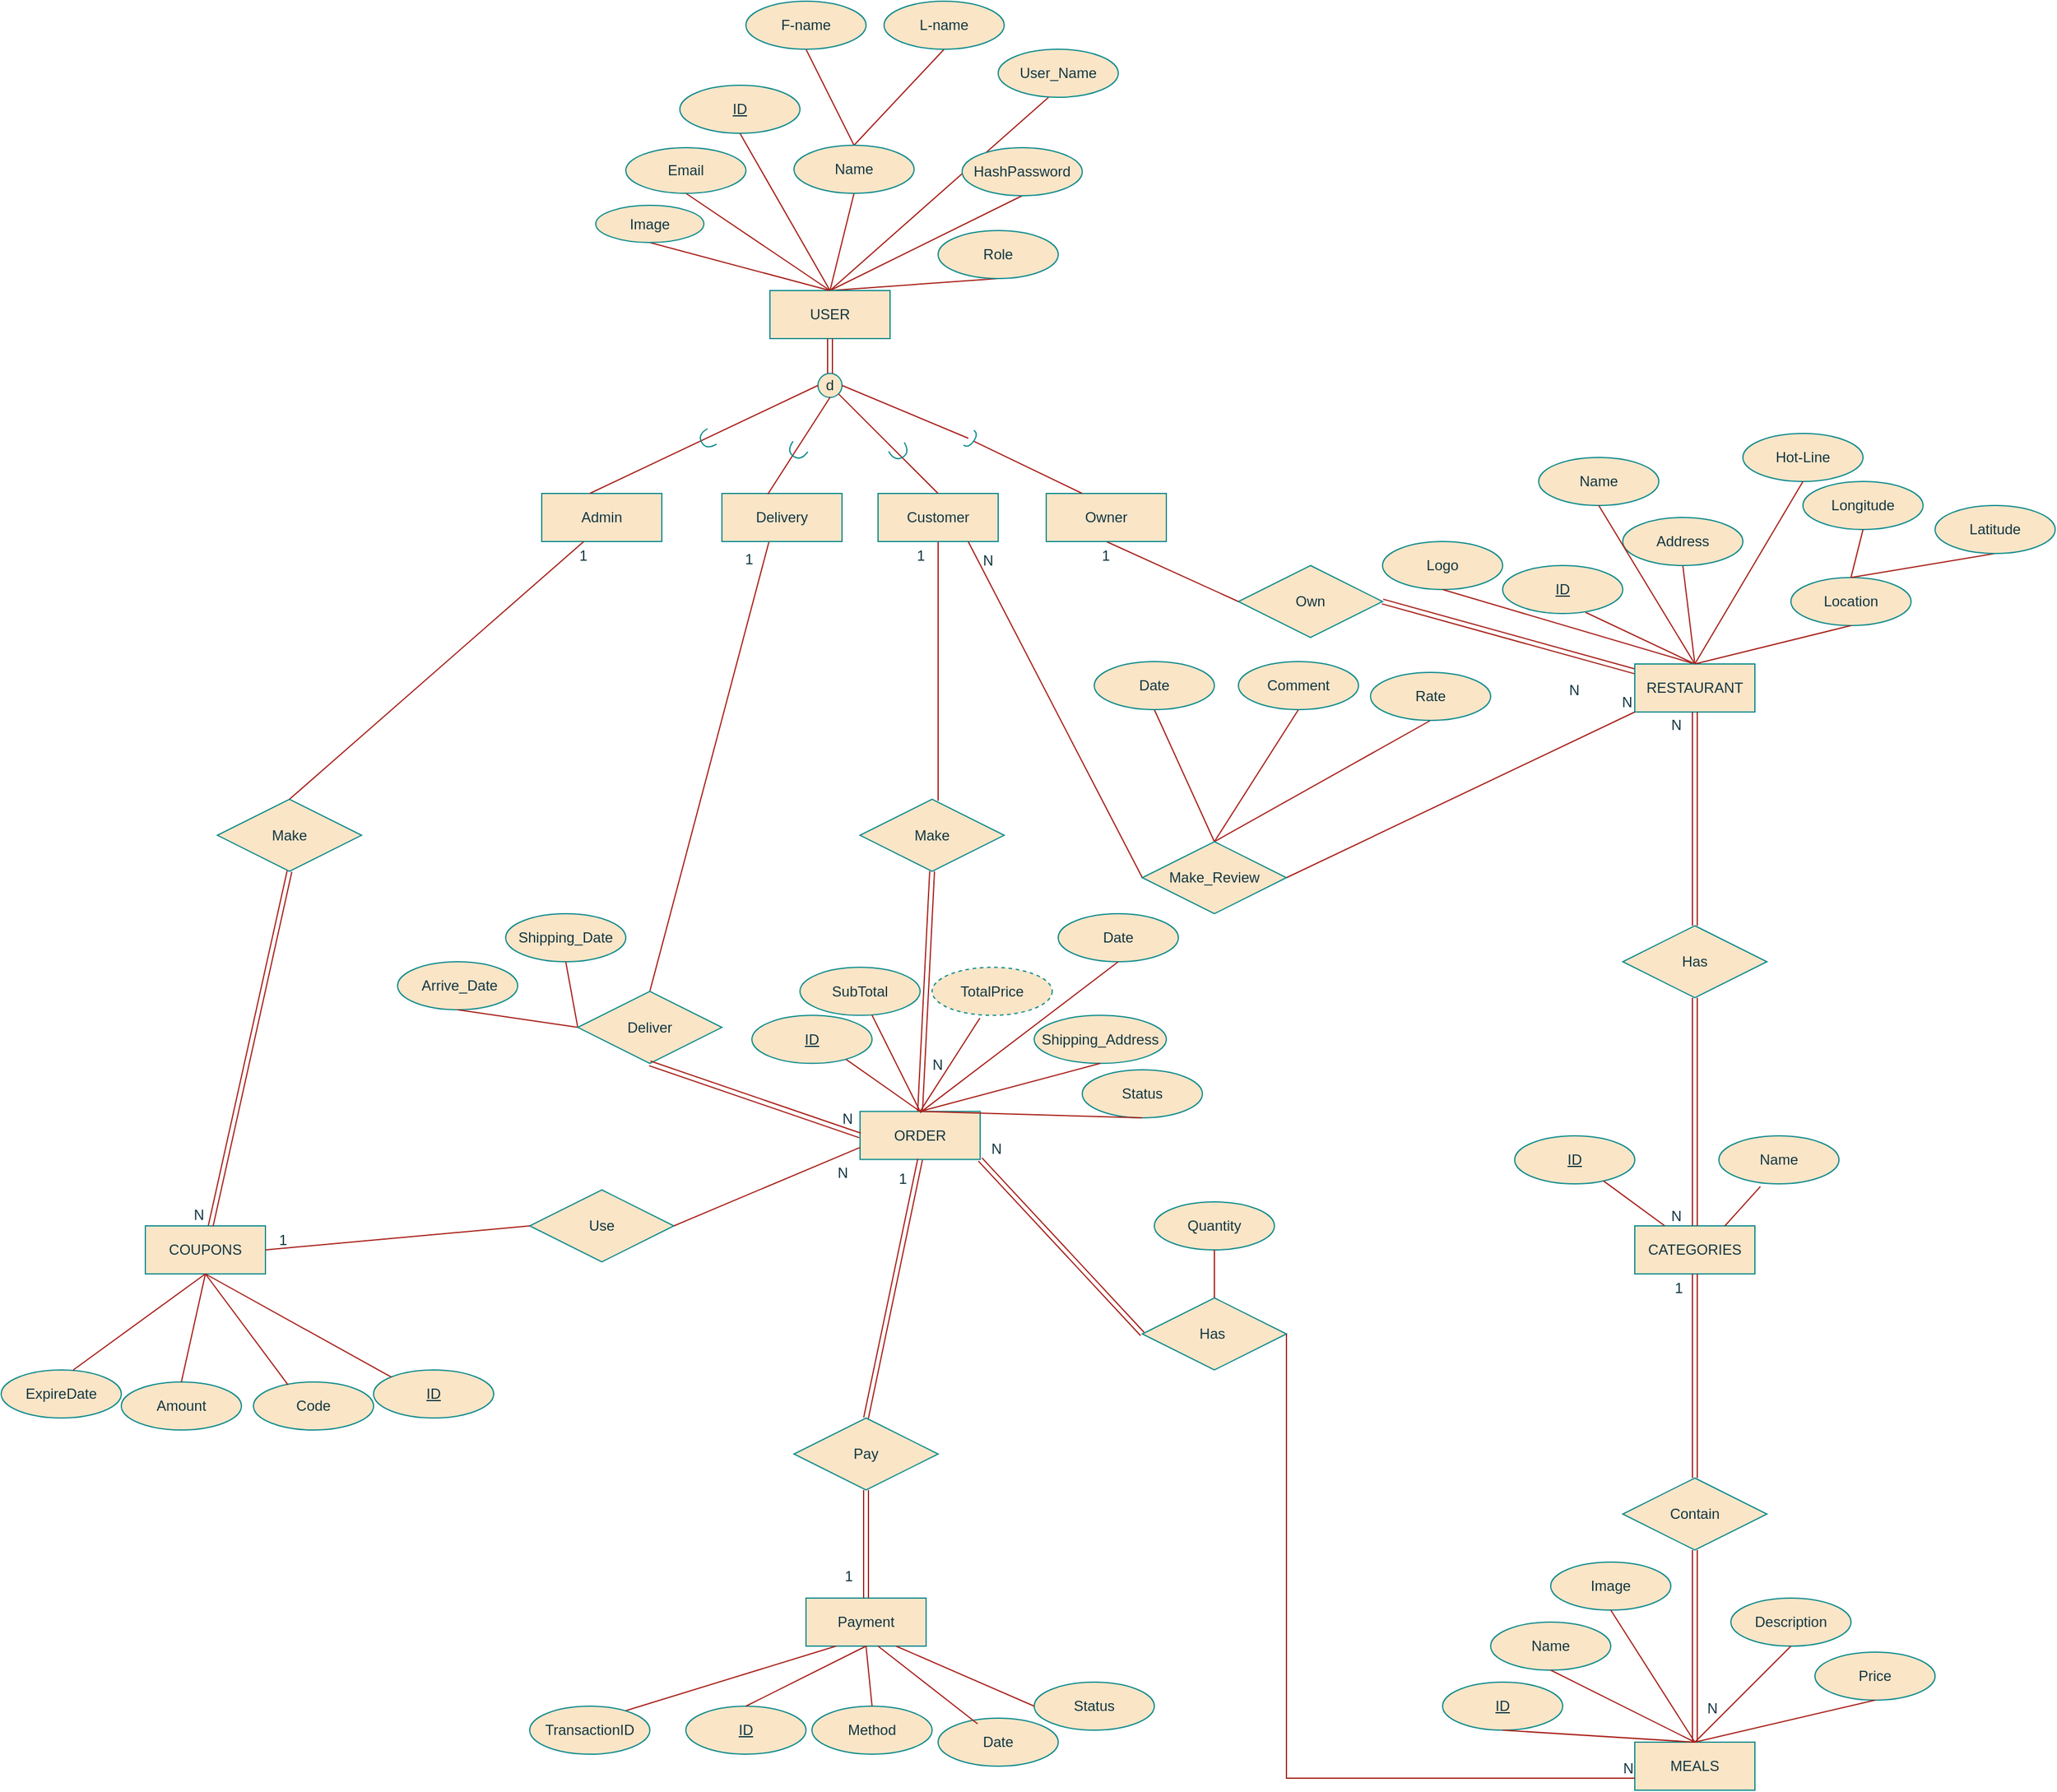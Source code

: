 <mxfile version="26.2.12">
  <diagram name="Page-1" id="VCiltza_0ypSFu5VUfY7">
    <mxGraphModel dx="2292" dy="970" grid="1" gridSize="10" guides="1" tooltips="1" connect="1" arrows="1" fold="1" page="0" pageScale="1" pageWidth="827" pageHeight="1169" math="0" shadow="0">
      <root>
        <mxCell id="0" />
        <mxCell id="1" parent="0" />
        <mxCell id="-mwh8QnspEmpaRvAdiTf-6" value="" style="endArrow=none;html=1;rounded=0;entryX=0.69;entryY=0.975;entryDx=0;entryDy=0;exitX=0.5;exitY=1;exitDx=0;exitDy=0;entryPerimeter=0;labelBackgroundColor=none;strokeColor=#A8201A;fontColor=default;" parent="1" source="-mwh8QnspEmpaRvAdiTf-14" target="-mwh8QnspEmpaRvAdiTf-9" edge="1">
          <mxGeometry width="50" height="50" relative="1" as="geometry">
            <mxPoint x="710" y="51" as="sourcePoint" />
            <mxPoint x="635" y="-19" as="targetPoint" />
          </mxGeometry>
        </mxCell>
        <mxCell id="stNJQ5JibclTyAwjcQpj-17" value="" style="endArrow=none;html=1;rounded=0;exitX=0.5;exitY=1;exitDx=0;exitDy=0;entryX=0.5;entryY=0;entryDx=0;entryDy=0;labelBackgroundColor=none;fontColor=default;strokeColor=#A8201A;" parent="1" source="-mwh8QnspEmpaRvAdiTf-27" target="-mwh8QnspEmpaRvAdiTf-20" edge="1">
          <mxGeometry width="50" height="50" relative="1" as="geometry">
            <mxPoint x="-134.393" y="-243.636" as="sourcePoint" />
            <mxPoint x="-110" y="-229" as="targetPoint" />
          </mxGeometry>
        </mxCell>
        <mxCell id="stNJQ5JibclTyAwjcQpj-19" value="" style="endArrow=none;html=1;rounded=0;entryX=0.5;entryY=1;entryDx=0;entryDy=0;exitX=0.5;exitY=0;exitDx=0;exitDy=0;labelBackgroundColor=none;fontColor=default;strokeColor=#A8201A;" parent="1" source="-mwh8QnspEmpaRvAdiTf-20" target="-mwh8QnspEmpaRvAdiTf-25" edge="1">
          <mxGeometry width="50" height="50" relative="1" as="geometry">
            <mxPoint x="-30" y="-279" as="sourcePoint" />
            <mxPoint x="-55" y="-309" as="targetPoint" />
          </mxGeometry>
        </mxCell>
        <mxCell id="-mwh8QnspEmpaRvAdiTf-8" value="" style="endArrow=none;html=1;rounded=0;entryX=0.5;entryY=1;entryDx=0;entryDy=0;exitX=0.5;exitY=1;exitDx=0;exitDy=0;labelBackgroundColor=none;fontColor=default;strokeColor=#A8201A;" parent="1" source="-mwh8QnspEmpaRvAdiTf-14" target="-mwh8QnspEmpaRvAdiTf-11" edge="1">
          <mxGeometry width="50" height="50" relative="1" as="geometry">
            <mxPoint x="720" y="-64" as="sourcePoint" />
            <mxPoint x="785" y="-124" as="targetPoint" />
          </mxGeometry>
        </mxCell>
        <mxCell id="stNJQ5JibclTyAwjcQpj-20" value="" style="endArrow=none;html=1;rounded=0;entryX=0.42;entryY=1;entryDx=0;entryDy=0;exitX=0.5;exitY=0;exitDx=0;exitDy=0;entryPerimeter=0;labelBackgroundColor=none;fontColor=default;strokeColor=#A8201A;" parent="1" source="-mwh8QnspEmpaRvAdiTf-20" target="NRucx3k98AE8DFw6DZ2k-14" edge="1">
          <mxGeometry width="50" height="50" relative="1" as="geometry">
            <mxPoint x="-20" y="-259" as="sourcePoint" />
            <mxPoint x="145.6" y="-315.263" as="targetPoint" />
          </mxGeometry>
        </mxCell>
        <mxCell id="-mwh8QnspEmpaRvAdiTf-9" value="ID" style="ellipse;whiteSpace=wrap;html=1;align=center;fontStyle=4;labelBackgroundColor=none;fillColor=#FAE5C7;strokeColor=#0F8B8D;fontColor=#143642;" parent="1" vertex="1">
          <mxGeometry x="550" y="70" width="100" height="40" as="geometry" />
        </mxCell>
        <mxCell id="stNJQ5JibclTyAwjcQpj-22" value="" style="endArrow=none;html=1;rounded=0;entryX=0.5;entryY=1;entryDx=0;entryDy=0;exitX=0.5;exitY=0;exitDx=0;exitDy=0;labelBackgroundColor=none;fontColor=default;strokeColor=#A8201A;" parent="1" source="-mwh8QnspEmpaRvAdiTf-25" target="-mwh8QnspEmpaRvAdiTf-23" edge="1">
          <mxGeometry width="50" height="50" relative="1" as="geometry">
            <mxPoint x="-55" y="-349" as="sourcePoint" />
            <mxPoint x="-109.749" y="-376.322" as="targetPoint" />
          </mxGeometry>
        </mxCell>
        <mxCell id="-mwh8QnspEmpaRvAdiTf-10" value="Name" style="ellipse;whiteSpace=wrap;html=1;align=center;labelBackgroundColor=none;fillColor=#FAE5C7;strokeColor=#0F8B8D;fontColor=#143642;" parent="1" vertex="1">
          <mxGeometry x="580" y="-20.03" width="100" height="40" as="geometry" />
        </mxCell>
        <mxCell id="-mwh8QnspEmpaRvAdiTf-11" value="Address" style="ellipse;whiteSpace=wrap;html=1;align=center;labelBackgroundColor=none;fillColor=#FAE5C7;strokeColor=#0F8B8D;fontColor=#143642;" parent="1" vertex="1">
          <mxGeometry x="650" y="30" width="100" height="40" as="geometry" />
        </mxCell>
        <mxCell id="stNJQ5JibclTyAwjcQpj-24" value="" style="endArrow=none;html=1;rounded=0;entryX=0.5;entryY=1;entryDx=0;entryDy=0;exitX=0.5;exitY=0;exitDx=0;exitDy=0;labelBackgroundColor=none;fontColor=default;strokeColor=#A8201A;" parent="1" source="-mwh8QnspEmpaRvAdiTf-25" target="-mwh8QnspEmpaRvAdiTf-22" edge="1">
          <mxGeometry width="50" height="50" relative="1" as="geometry">
            <mxPoint x="-60" y="-349" as="sourcePoint" />
            <mxPoint x="-30" y="-376" as="targetPoint" />
          </mxGeometry>
        </mxCell>
        <mxCell id="-mwh8QnspEmpaRvAdiTf-12" value="Logo" style="ellipse;whiteSpace=wrap;html=1;align=center;labelBackgroundColor=none;fillColor=#FAE5C7;strokeColor=#0F8B8D;fontColor=#143642;" parent="1" vertex="1">
          <mxGeometry x="450" y="50" width="100" height="40" as="geometry" />
        </mxCell>
        <mxCell id="stNJQ5JibclTyAwjcQpj-25" value="" style="endArrow=none;html=1;rounded=0;entryX=0.5;entryY=1;entryDx=0;entryDy=0;exitX=0.5;exitY=0;exitDx=0;exitDy=0;labelBackgroundColor=none;fontColor=default;strokeColor=#A8201A;" parent="1" source="-mwh8QnspEmpaRvAdiTf-20" target="-mwh8QnspEmpaRvAdiTf-26" edge="1">
          <mxGeometry width="50" height="50" relative="1" as="geometry">
            <mxPoint x="50" y="-239" as="sourcePoint" />
            <mxPoint x="124.25" y="-340.77" as="targetPoint" />
          </mxGeometry>
        </mxCell>
        <mxCell id="-mwh8QnspEmpaRvAdiTf-13" value="" style="endArrow=none;html=1;rounded=0;entryX=0.5;entryY=1;entryDx=0;entryDy=0;exitX=0.5;exitY=1;exitDx=0;exitDy=0;labelBackgroundColor=none;fontColor=default;strokeColor=#A8201A;" parent="1" source="-mwh8QnspEmpaRvAdiTf-14" target="-mwh8QnspEmpaRvAdiTf-12" edge="1">
          <mxGeometry width="50" height="50" relative="1" as="geometry">
            <mxPoint x="720" y="-64" as="sourcePoint" />
            <mxPoint x="610" y="-134" as="targetPoint" />
          </mxGeometry>
        </mxCell>
        <mxCell id="stNJQ5JibclTyAwjcQpj-26" value="" style="endArrow=none;html=1;rounded=0;entryX=0.5;entryY=1;entryDx=0;entryDy=0;exitX=0.5;exitY=0;exitDx=0;exitDy=0;labelBackgroundColor=none;fontColor=default;strokeColor=#A8201A;" parent="1" source="-mwh8QnspEmpaRvAdiTf-20" target="-mwh8QnspEmpaRvAdiTf-21" edge="1">
          <mxGeometry width="50" height="50" relative="1" as="geometry">
            <mxPoint x="82.76" y="-216.052" as="sourcePoint" />
            <mxPoint x="100" y="-219" as="targetPoint" />
          </mxGeometry>
        </mxCell>
        <mxCell id="-mwh8QnspEmpaRvAdiTf-15" value="COUPONS" style="whiteSpace=wrap;html=1;align=center;labelBackgroundColor=none;fillColor=#FAE5C7;strokeColor=#0F8B8D;fontColor=#143642;" parent="1" vertex="1">
          <mxGeometry x="-580" y="620" width="100" height="40" as="geometry" />
        </mxCell>
        <mxCell id="stNJQ5JibclTyAwjcQpj-37" value="" style="endArrow=none;html=1;rounded=0;entryX=0.5;entryY=1;entryDx=0;entryDy=0;exitX=0.5;exitY=0;exitDx=0;exitDy=0;labelBackgroundColor=none;fontColor=default;strokeColor=#A8201A;" parent="1" source="-mwh8QnspEmpaRvAdiTf-20" target="stNJQ5JibclTyAwjcQpj-35" edge="1">
          <mxGeometry width="50" height="50" relative="1" as="geometry">
            <mxPoint x="-80" y="-279" as="sourcePoint" />
            <mxPoint x="-131.716" y="-324.858" as="targetPoint" />
          </mxGeometry>
        </mxCell>
        <mxCell id="-mwh8QnspEmpaRvAdiTf-16" value="CATEGORIES" style="whiteSpace=wrap;html=1;align=center;labelBackgroundColor=none;fillColor=#FAE5C7;strokeColor=#0F8B8D;fontColor=#143642;" parent="1" vertex="1">
          <mxGeometry x="660" y="620" width="100" height="40" as="geometry" />
        </mxCell>
        <mxCell id="stNJQ5JibclTyAwjcQpj-35" value="ID" style="ellipse;whiteSpace=wrap;html=1;align=center;fontStyle=4;labelBackgroundColor=none;fillColor=#FAE5C7;strokeColor=#0F8B8D;fontColor=#143642;" parent="1" vertex="1">
          <mxGeometry x="-135" y="-330" width="100" height="40" as="geometry" />
        </mxCell>
        <mxCell id="stNJQ5JibclTyAwjcQpj-38" style="edgeStyle=orthogonalEdgeStyle;rounded=0;orthogonalLoop=1;jettySize=auto;html=1;exitX=0.5;exitY=1;exitDx=0;exitDy=0;labelBackgroundColor=none;fontColor=default;strokeColor=#A8201A;" parent="1" source="stNJQ5JibclTyAwjcQpj-35" target="stNJQ5JibclTyAwjcQpj-35" edge="1">
          <mxGeometry relative="1" as="geometry" />
        </mxCell>
        <mxCell id="-mwh8QnspEmpaRvAdiTf-17" value="MEALS" style="whiteSpace=wrap;html=1;align=center;labelBackgroundColor=none;fillColor=#FAE5C7;strokeColor=#0F8B8D;fontColor=#143642;" parent="1" vertex="1">
          <mxGeometry x="660" y="1050" width="100" height="40" as="geometry" />
        </mxCell>
        <mxCell id="-mwh8QnspEmpaRvAdiTf-18" value="ORDER" style="whiteSpace=wrap;html=1;align=center;labelBackgroundColor=none;fillColor=#FAE5C7;strokeColor=#0F8B8D;fontColor=#143642;" parent="1" vertex="1">
          <mxGeometry x="15" y="524.67" width="100" height="40" as="geometry" />
        </mxCell>
        <mxCell id="-mwh8QnspEmpaRvAdiTf-19" value="Payment" style="whiteSpace=wrap;html=1;align=center;labelBackgroundColor=none;fillColor=#FAE5C7;strokeColor=#0F8B8D;fontColor=#143642;" parent="1" vertex="1">
          <mxGeometry x="-30" y="930" width="100" height="40" as="geometry" />
        </mxCell>
        <mxCell id="-mwh8QnspEmpaRvAdiTf-20" value="USER" style="whiteSpace=wrap;html=1;align=center;labelBackgroundColor=none;fillColor=#FAE5C7;strokeColor=#0F8B8D;fontColor=#143642;" parent="1" vertex="1">
          <mxGeometry x="-60" y="-159" width="100" height="40" as="geometry" />
        </mxCell>
        <mxCell id="-mwh8QnspEmpaRvAdiTf-21" value="Role" style="ellipse;whiteSpace=wrap;html=1;align=center;labelBackgroundColor=none;fillColor=#FAE5C7;strokeColor=#0F8B8D;fontColor=#143642;" parent="1" vertex="1">
          <mxGeometry x="80" y="-209" width="100" height="40" as="geometry" />
        </mxCell>
        <mxCell id="-mwh8QnspEmpaRvAdiTf-22" value="L-name" style="ellipse;whiteSpace=wrap;html=1;align=center;labelBackgroundColor=none;fillColor=#FAE5C7;strokeColor=#0F8B8D;fontColor=#143642;" parent="1" vertex="1">
          <mxGeometry x="35" y="-400" width="100" height="40" as="geometry" />
        </mxCell>
        <mxCell id="-mwh8QnspEmpaRvAdiTf-25" value="Name" style="ellipse;whiteSpace=wrap;html=1;align=center;labelBackgroundColor=none;fillColor=#FAE5C7;strokeColor=#0F8B8D;fontColor=#143642;" parent="1" vertex="1">
          <mxGeometry x="-40" y="-280" width="100" height="40" as="geometry" />
        </mxCell>
        <mxCell id="-mwh8QnspEmpaRvAdiTf-26" value="HashPassword" style="ellipse;whiteSpace=wrap;html=1;align=center;labelBackgroundColor=none;fillColor=#FAE5C7;strokeColor=#0F8B8D;fontColor=#143642;" parent="1" vertex="1">
          <mxGeometry x="100" y="-278" width="100" height="40" as="geometry" />
        </mxCell>
        <mxCell id="-mwh8QnspEmpaRvAdiTf-27" value="Email" style="ellipse;whiteSpace=wrap;html=1;align=center;labelBackgroundColor=none;fillColor=#FAE5C7;strokeColor=#0F8B8D;fontColor=#143642;" parent="1" vertex="1">
          <mxGeometry x="-180" y="-278" width="100" height="38" as="geometry" />
        </mxCell>
        <mxCell id="stNJQ5JibclTyAwjcQpj-42" value="ExpireDate" style="ellipse;whiteSpace=wrap;html=1;align=center;labelBackgroundColor=none;fillColor=#FAE5C7;strokeColor=#0F8B8D;fontColor=#143642;" parent="1" vertex="1">
          <mxGeometry x="-700" y="740" width="100" height="40" as="geometry" />
        </mxCell>
        <mxCell id="stNJQ5JibclTyAwjcQpj-43" value="Amount" style="ellipse;whiteSpace=wrap;html=1;align=center;labelBackgroundColor=none;fillColor=#FAE5C7;strokeColor=#0F8B8D;fontColor=#143642;" parent="1" vertex="1">
          <mxGeometry x="-600" y="750" width="100" height="40" as="geometry" />
        </mxCell>
        <mxCell id="stNJQ5JibclTyAwjcQpj-44" value="ID" style="ellipse;whiteSpace=wrap;html=1;align=center;fontStyle=4;labelBackgroundColor=none;fillColor=#FAE5C7;strokeColor=#0F8B8D;fontColor=#143642;" parent="1" vertex="1">
          <mxGeometry x="-390" y="740" width="100" height="40" as="geometry" />
        </mxCell>
        <mxCell id="stNJQ5JibclTyAwjcQpj-46" value="" style="endArrow=none;html=1;rounded=0;entryX=0.5;entryY=1;entryDx=0;entryDy=0;exitX=0;exitY=0;exitDx=0;exitDy=0;labelBackgroundColor=none;strokeColor=#A8201A;fontColor=default;" parent="1" source="stNJQ5JibclTyAwjcQpj-44" target="-mwh8QnspEmpaRvAdiTf-15" edge="1">
          <mxGeometry relative="1" as="geometry">
            <mxPoint x="-440" y="690" as="sourcePoint" />
            <mxPoint x="-480" y="660" as="targetPoint" />
          </mxGeometry>
        </mxCell>
        <mxCell id="stNJQ5JibclTyAwjcQpj-47" value="" style="endArrow=none;html=1;rounded=0;exitX=0.6;exitY=0;exitDx=0;exitDy=0;exitPerimeter=0;entryX=0.5;entryY=1;entryDx=0;entryDy=0;labelBackgroundColor=none;strokeColor=#A8201A;fontColor=default;" parent="1" source="stNJQ5JibclTyAwjcQpj-42" target="-mwh8QnspEmpaRvAdiTf-15" edge="1">
          <mxGeometry relative="1" as="geometry">
            <mxPoint x="-600" y="740" as="sourcePoint" />
            <mxPoint x="-530" y="660" as="targetPoint" />
          </mxGeometry>
        </mxCell>
        <mxCell id="stNJQ5JibclTyAwjcQpj-48" value="" style="endArrow=none;html=1;rounded=0;exitX=0.5;exitY=1;exitDx=0;exitDy=0;entryX=0.5;entryY=0;entryDx=0;entryDy=0;labelBackgroundColor=none;strokeColor=#A8201A;fontColor=default;" parent="1" source="-mwh8QnspEmpaRvAdiTf-15" target="stNJQ5JibclTyAwjcQpj-43" edge="1">
          <mxGeometry relative="1" as="geometry">
            <mxPoint x="-330" y="580" as="sourcePoint" />
            <mxPoint x="-520" y="730" as="targetPoint" />
          </mxGeometry>
        </mxCell>
        <mxCell id="stNJQ5JibclTyAwjcQpj-49" value="Code" style="ellipse;whiteSpace=wrap;html=1;align=center;labelBackgroundColor=none;fillColor=#FAE5C7;strokeColor=#0F8B8D;fontColor=#143642;" parent="1" vertex="1">
          <mxGeometry x="-490" y="750" width="100" height="40" as="geometry" />
        </mxCell>
        <mxCell id="stNJQ5JibclTyAwjcQpj-50" value="Name" style="ellipse;whiteSpace=wrap;html=1;align=center;labelBackgroundColor=none;fillColor=#FAE5C7;strokeColor=#0F8B8D;fontColor=#143642;" parent="1" vertex="1">
          <mxGeometry x="730" y="545" width="100" height="40" as="geometry" />
        </mxCell>
        <mxCell id="stNJQ5JibclTyAwjcQpj-51" value="ID" style="ellipse;whiteSpace=wrap;html=1;align=center;fontStyle=4;labelBackgroundColor=none;fillColor=#FAE5C7;strokeColor=#0F8B8D;fontColor=#143642;" parent="1" vertex="1">
          <mxGeometry x="560" y="545" width="100" height="40" as="geometry" />
        </mxCell>
        <mxCell id="stNJQ5JibclTyAwjcQpj-52" value="" style="endArrow=none;html=1;rounded=0;entryX=0.288;entryY=0.06;entryDx=0;entryDy=0;entryPerimeter=0;exitX=0.5;exitY=1;exitDx=0;exitDy=0;labelBackgroundColor=none;strokeColor=#A8201A;fontColor=default;" parent="1" source="-mwh8QnspEmpaRvAdiTf-15" target="stNJQ5JibclTyAwjcQpj-49" edge="1">
          <mxGeometry relative="1" as="geometry">
            <mxPoint x="-540" y="670" as="sourcePoint" />
            <mxPoint x="-230" y="585.5" as="targetPoint" />
          </mxGeometry>
        </mxCell>
        <mxCell id="-mwh8QnspEmpaRvAdiTf-28" value="ID" style="ellipse;whiteSpace=wrap;html=1;align=center;fontStyle=4;labelBackgroundColor=none;fillColor=#FAE5C7;strokeColor=#0F8B8D;fontColor=#143642;" parent="1" vertex="1">
          <mxGeometry x="500" y="1000" width="100" height="40" as="geometry" />
        </mxCell>
        <mxCell id="XpqC3ykQgRFOH7uif8_a-1" value="Hot-Line" style="ellipse;whiteSpace=wrap;html=1;align=center;labelBackgroundColor=none;fillColor=#FAE5C7;strokeColor=#0F8B8D;fontColor=#143642;" parent="1" vertex="1">
          <mxGeometry x="750" y="-40" width="100" height="40" as="geometry" />
        </mxCell>
        <mxCell id="stNJQ5JibclTyAwjcQpj-57" value="" style="endArrow=none;html=1;rounded=0;entryX=0.5;entryY=0;entryDx=0;entryDy=0;labelBackgroundColor=none;fontColor=default;exitX=0.5;exitY=1;exitDx=0;exitDy=0;strokeColor=#A8201A;" parent="1" source="stNJQ5JibclTyAwjcQpj-54" target="-mwh8QnspEmpaRvAdiTf-20" edge="1">
          <mxGeometry relative="1" as="geometry">
            <mxPoint x="-160" y="-219" as="sourcePoint" />
            <mxPoint x="-100" y="-200" as="targetPoint" />
          </mxGeometry>
        </mxCell>
        <mxCell id="-mwh8QnspEmpaRvAdiTf-30" value="Name" style="ellipse;whiteSpace=wrap;html=1;align=center;labelBackgroundColor=none;fillColor=#FAE5C7;strokeColor=#0F8B8D;fontColor=#143642;" parent="1" vertex="1">
          <mxGeometry x="540" y="950" width="100" height="40" as="geometry" />
        </mxCell>
        <mxCell id="-mwh8QnspEmpaRvAdiTf-31" value="Image" style="ellipse;whiteSpace=wrap;html=1;align=center;labelBackgroundColor=none;fillColor=#FAE5C7;strokeColor=#0F8B8D;fontColor=#143642;" parent="1" vertex="1">
          <mxGeometry x="590" y="900" width="100" height="40" as="geometry" />
        </mxCell>
        <mxCell id="stNJQ5JibclTyAwjcQpj-54" value="Image" style="ellipse;whiteSpace=wrap;html=1;align=center;labelBackgroundColor=none;fillColor=#FAE5C7;strokeColor=#0F8B8D;fontColor=#143642;" parent="1" vertex="1">
          <mxGeometry x="-205" y="-230" width="90" height="31" as="geometry" />
        </mxCell>
        <mxCell id="stNJQ5JibclTyAwjcQpj-64" value="" style="endArrow=none;html=1;rounded=0;entryX=0.25;entryY=0;entryDx=0;entryDy=0;labelBackgroundColor=none;fontColor=default;strokeColor=#A8201A;" parent="1" source="stNJQ5JibclTyAwjcQpj-51" target="-mwh8QnspEmpaRvAdiTf-16" edge="1">
          <mxGeometry relative="1" as="geometry">
            <mxPoint x="620" y="585.5" as="sourcePoint" />
            <mxPoint x="640" y="640" as="targetPoint" />
          </mxGeometry>
        </mxCell>
        <mxCell id="stNJQ5JibclTyAwjcQpj-65" value="" style="endArrow=none;html=1;rounded=0;entryX=0.75;entryY=0;entryDx=0;entryDy=0;exitX=0.346;exitY=1.055;exitDx=0;exitDy=0;exitPerimeter=0;labelBackgroundColor=none;fontColor=default;strokeColor=#A8201A;" parent="1" source="stNJQ5JibclTyAwjcQpj-50" target="-mwh8QnspEmpaRvAdiTf-16" edge="1">
          <mxGeometry relative="1" as="geometry">
            <mxPoint x="710" y="560" as="sourcePoint" />
            <mxPoint x="730" y="580" as="targetPoint" />
          </mxGeometry>
        </mxCell>
        <mxCell id="-mwh8QnspEmpaRvAdiTf-32" value="Description" style="ellipse;whiteSpace=wrap;html=1;align=center;labelBackgroundColor=none;fillColor=#FAE5C7;strokeColor=#0F8B8D;fontColor=#143642;" parent="1" vertex="1">
          <mxGeometry x="740" y="930" width="100" height="40" as="geometry" />
        </mxCell>
        <mxCell id="-mwh8QnspEmpaRvAdiTf-33" value="" style="endArrow=none;html=1;rounded=0;exitX=0.5;exitY=1;exitDx=0;exitDy=0;entryX=0.5;entryY=0;entryDx=0;entryDy=0;labelBackgroundColor=none;fontColor=default;strokeColor=#A8201A;" parent="1" source="-mwh8QnspEmpaRvAdiTf-28" target="-mwh8QnspEmpaRvAdiTf-17" edge="1">
          <mxGeometry relative="1" as="geometry">
            <mxPoint x="860" y="1040" as="sourcePoint" />
            <mxPoint x="1020" y="1040" as="targetPoint" />
          </mxGeometry>
        </mxCell>
        <mxCell id="-mwh8QnspEmpaRvAdiTf-34" value="" style="endArrow=none;html=1;rounded=0;exitX=0.5;exitY=1;exitDx=0;exitDy=0;entryX=0.5;entryY=0;entryDx=0;entryDy=0;labelBackgroundColor=none;fontColor=default;strokeColor=#A8201A;" parent="1" source="-mwh8QnspEmpaRvAdiTf-30" target="-mwh8QnspEmpaRvAdiTf-17" edge="1">
          <mxGeometry relative="1" as="geometry">
            <mxPoint x="860" y="1040" as="sourcePoint" />
            <mxPoint x="1020" y="1040" as="targetPoint" />
          </mxGeometry>
        </mxCell>
        <mxCell id="-mwh8QnspEmpaRvAdiTf-35" value="" style="endArrow=none;html=1;rounded=0;exitX=0.5;exitY=1;exitDx=0;exitDy=0;entryX=0.5;entryY=0;entryDx=0;entryDy=0;labelBackgroundColor=none;fontColor=default;strokeColor=#A8201A;" parent="1" source="-mwh8QnspEmpaRvAdiTf-32" target="-mwh8QnspEmpaRvAdiTf-17" edge="1">
          <mxGeometry relative="1" as="geometry">
            <mxPoint x="860" y="1040" as="sourcePoint" />
            <mxPoint x="1020" y="1040" as="targetPoint" />
          </mxGeometry>
        </mxCell>
        <mxCell id="-mwh8QnspEmpaRvAdiTf-36" value="" style="endArrow=none;html=1;rounded=0;exitX=0.5;exitY=0;exitDx=0;exitDy=0;entryX=0.5;entryY=1;entryDx=0;entryDy=0;labelBackgroundColor=none;fontColor=default;strokeColor=#A8201A;" parent="1" source="-mwh8QnspEmpaRvAdiTf-17" target="-mwh8QnspEmpaRvAdiTf-31" edge="1">
          <mxGeometry relative="1" as="geometry">
            <mxPoint x="740" y="870" as="sourcePoint" />
            <mxPoint x="900" y="870" as="targetPoint" />
          </mxGeometry>
        </mxCell>
        <mxCell id="-mwh8QnspEmpaRvAdiTf-37" value="Price" style="ellipse;whiteSpace=wrap;html=1;align=center;labelBackgroundColor=none;fillColor=#FAE5C7;strokeColor=#0F8B8D;fontColor=#143642;" parent="1" vertex="1">
          <mxGeometry x="810" y="975" width="100" height="40" as="geometry" />
        </mxCell>
        <mxCell id="-mwh8QnspEmpaRvAdiTf-38" value="" style="endArrow=none;html=1;rounded=0;exitX=0.5;exitY=0;exitDx=0;exitDy=0;entryX=0.5;entryY=1;entryDx=0;entryDy=0;labelBackgroundColor=none;fontColor=default;strokeColor=#A8201A;" parent="1" source="-mwh8QnspEmpaRvAdiTf-17" target="-mwh8QnspEmpaRvAdiTf-37" edge="1">
          <mxGeometry relative="1" as="geometry">
            <mxPoint x="860" y="1040" as="sourcePoint" />
            <mxPoint x="840" y="1015" as="targetPoint" />
          </mxGeometry>
        </mxCell>
        <mxCell id="-mwh8QnspEmpaRvAdiTf-39" value="ID" style="ellipse;whiteSpace=wrap;html=1;align=center;fontStyle=4;labelBackgroundColor=none;fillColor=#FAE5C7;strokeColor=#0F8B8D;fontColor=#143642;" parent="1" vertex="1">
          <mxGeometry x="-130" y="1020" width="100" height="40" as="geometry" />
        </mxCell>
        <mxCell id="-mwh8QnspEmpaRvAdiTf-40" value="" style="endArrow=none;html=1;rounded=0;exitX=0.5;exitY=0;exitDx=0;exitDy=0;entryX=0.5;entryY=1;entryDx=0;entryDy=0;labelBackgroundColor=none;fontColor=default;strokeColor=#A8201A;" parent="1" source="-mwh8QnspEmpaRvAdiTf-39" target="-mwh8QnspEmpaRvAdiTf-19" edge="1">
          <mxGeometry relative="1" as="geometry">
            <mxPoint x="-170" y="990" as="sourcePoint" />
            <mxPoint x="-10" y="990" as="targetPoint" />
          </mxGeometry>
        </mxCell>
        <mxCell id="stNJQ5JibclTyAwjcQpj-67" value="SubTotal" style="ellipse;whiteSpace=wrap;html=1;align=center;labelBackgroundColor=none;fillColor=#FAE5C7;strokeColor=#0F8B8D;fontColor=#143642;" parent="1" vertex="1">
          <mxGeometry x="-35" y="404.67" width="100" height="40" as="geometry" />
        </mxCell>
        <mxCell id="-mwh8QnspEmpaRvAdiTf-43" value="" style="endArrow=none;html=1;rounded=0;entryX=0.5;entryY=1;entryDx=0;entryDy=0;exitX=0.5;exitY=1;exitDx=0;exitDy=0;labelBackgroundColor=none;fontColor=default;strokeColor=#A8201A;" parent="1" source="-mwh8QnspEmpaRvAdiTf-14" target="XpqC3ykQgRFOH7uif8_a-1" edge="1">
          <mxGeometry relative="1" as="geometry">
            <mxPoint x="660" y="-29" as="sourcePoint" />
            <mxPoint x="820" y="-29" as="targetPoint" />
          </mxGeometry>
        </mxCell>
        <mxCell id="stNJQ5JibclTyAwjcQpj-68" value="Shipping_Address" style="ellipse;whiteSpace=wrap;html=1;align=center;labelBackgroundColor=none;fillColor=#FAE5C7;strokeColor=#0F8B8D;fontColor=#143642;" parent="1" vertex="1">
          <mxGeometry x="160" y="444.67" width="110" height="40" as="geometry" />
        </mxCell>
        <mxCell id="-mwh8QnspEmpaRvAdiTf-44" value="Method" style="ellipse;whiteSpace=wrap;html=1;align=center;labelBackgroundColor=none;fillColor=#FAE5C7;strokeColor=#0F8B8D;fontColor=#143642;" parent="1" vertex="1">
          <mxGeometry x="-25" y="1020" width="100" height="40" as="geometry" />
        </mxCell>
        <mxCell id="stNJQ5JibclTyAwjcQpj-69" value="" style="endArrow=none;html=1;rounded=0;entryX=0.5;entryY=0;entryDx=0;entryDy=0;exitX=0.746;exitY=0.85;exitDx=0;exitDy=0;exitPerimeter=0;labelBackgroundColor=none;fontColor=default;strokeColor=#A8201A;" parent="1" source="-mwh8QnspEmpaRvAdiTf-29" target="-mwh8QnspEmpaRvAdiTf-18" edge="1">
          <mxGeometry relative="1" as="geometry">
            <mxPoint x="-15" y="494.67" as="sourcePoint" />
            <mxPoint x="5" y="524.67" as="targetPoint" />
          </mxGeometry>
        </mxCell>
        <mxCell id="-mwh8QnspEmpaRvAdiTf-45" value="" style="endArrow=none;html=1;rounded=0;exitX=0.5;exitY=0;exitDx=0;exitDy=0;entryX=0.5;entryY=1;entryDx=0;entryDy=0;labelBackgroundColor=none;fontColor=default;strokeColor=#A8201A;" parent="1" source="-mwh8QnspEmpaRvAdiTf-44" target="-mwh8QnspEmpaRvAdiTf-19" edge="1">
          <mxGeometry relative="1" as="geometry">
            <mxPoint x="-170" y="910" as="sourcePoint" />
            <mxPoint x="-10" y="910" as="targetPoint" />
          </mxGeometry>
        </mxCell>
        <mxCell id="stNJQ5JibclTyAwjcQpj-71" style="edgeStyle=orthogonalEdgeStyle;rounded=0;orthogonalLoop=1;jettySize=auto;html=1;exitX=0.5;exitY=1;exitDx=0;exitDy=0;labelBackgroundColor=none;fontColor=default;strokeColor=#A8201A;" parent="1" edge="1">
          <mxGeometry relative="1" as="geometry">
            <mxPoint x="-25" y="514.67" as="sourcePoint" />
            <mxPoint x="-25" y="514.67" as="targetPoint" />
          </mxGeometry>
        </mxCell>
        <mxCell id="-mwh8QnspEmpaRvAdiTf-29" value="ID" style="ellipse;whiteSpace=wrap;html=1;align=center;fontStyle=4;labelBackgroundColor=none;fillColor=#FAE5C7;strokeColor=#0F8B8D;fontColor=#143642;" parent="1" vertex="1">
          <mxGeometry x="-75" y="444.67" width="100" height="40" as="geometry" />
        </mxCell>
        <mxCell id="-mwh8QnspEmpaRvAdiTf-23" value="F-name" style="ellipse;whiteSpace=wrap;html=1;align=center;labelBackgroundColor=none;fillColor=#FAE5C7;strokeColor=#0F8B8D;fontColor=#143642;" parent="1" vertex="1">
          <mxGeometry x="-80" y="-400" width="100" height="40" as="geometry" />
        </mxCell>
        <mxCell id="stNJQ5JibclTyAwjcQpj-73" value="" style="endArrow=none;html=1;rounded=0;entryX=0.5;entryY=0;entryDx=0;entryDy=0;labelBackgroundColor=none;fontColor=default;strokeColor=#A8201A;" parent="1" source="stNJQ5JibclTyAwjcQpj-67" target="-mwh8QnspEmpaRvAdiTf-18" edge="1">
          <mxGeometry relative="1" as="geometry">
            <mxPoint x="55" y="464.67" as="sourcePoint" />
            <mxPoint x="45" y="514.67" as="targetPoint" />
          </mxGeometry>
        </mxCell>
        <mxCell id="-mwh8QnspEmpaRvAdiTf-49" value="" style="endArrow=none;html=1;rounded=0;entryX=0.5;entryY=1;entryDx=0;entryDy=0;exitX=0.5;exitY=1;exitDx=0;exitDy=0;labelBackgroundColor=none;strokeColor=#A8201A;fontColor=default;" parent="1" source="-mwh8QnspEmpaRvAdiTf-14" target="-mwh8QnspEmpaRvAdiTf-10" edge="1">
          <mxGeometry relative="1" as="geometry">
            <mxPoint x="670" y="161" as="sourcePoint" />
            <mxPoint x="490" y="-59" as="targetPoint" />
          </mxGeometry>
        </mxCell>
        <mxCell id="stNJQ5JibclTyAwjcQpj-74" value="" style="endArrow=none;html=1;rounded=0;entryX=0.5;entryY=0;entryDx=0;entryDy=0;exitX=0.5;exitY=1;exitDx=0;exitDy=0;labelBackgroundColor=none;fontColor=default;strokeColor=#A8201A;" parent="1" source="stNJQ5JibclTyAwjcQpj-68" target="-mwh8QnspEmpaRvAdiTf-18" edge="1">
          <mxGeometry relative="1" as="geometry">
            <mxPoint x="221.468" y="508.941" as="sourcePoint" />
            <mxPoint x="195" y="554.67" as="targetPoint" />
          </mxGeometry>
        </mxCell>
        <mxCell id="stNJQ5JibclTyAwjcQpj-76" value="TotalPrice" style="ellipse;whiteSpace=wrap;html=1;align=center;dashed=1;labelBackgroundColor=none;fillColor=#FAE5C7;strokeColor=#0F8B8D;fontColor=#143642;" parent="1" vertex="1">
          <mxGeometry x="75" y="404.67" width="100" height="40" as="geometry" />
        </mxCell>
        <mxCell id="stNJQ5JibclTyAwjcQpj-77" value="" style="endArrow=none;html=1;rounded=0;entryX=0.398;entryY=1.055;entryDx=0;entryDy=0;entryPerimeter=0;exitX=0.5;exitY=0;exitDx=0;exitDy=0;labelBackgroundColor=none;fontColor=default;strokeColor=#A8201A;" parent="1" source="-mwh8QnspEmpaRvAdiTf-18" target="stNJQ5JibclTyAwjcQpj-76" edge="1">
          <mxGeometry relative="1" as="geometry">
            <mxPoint x="105" y="494.67" as="sourcePoint" />
            <mxPoint x="265" y="494.67" as="targetPoint" />
          </mxGeometry>
        </mxCell>
        <mxCell id="stNJQ5JibclTyAwjcQpj-78" value="Date" style="ellipse;whiteSpace=wrap;html=1;align=center;labelBackgroundColor=none;fillColor=#FAE5C7;strokeColor=#0F8B8D;fontColor=#143642;" parent="1" vertex="1">
          <mxGeometry x="180" y="360" width="100" height="40" as="geometry" />
        </mxCell>
        <mxCell id="stNJQ5JibclTyAwjcQpj-79" value="" style="endArrow=none;html=1;rounded=0;exitX=0.5;exitY=1;exitDx=0;exitDy=0;labelBackgroundColor=none;fontColor=default;strokeColor=#A8201A;" parent="1" source="stNJQ5JibclTyAwjcQpj-78" edge="1">
          <mxGeometry relative="1" as="geometry">
            <mxPoint x="-55" y="444.67" as="sourcePoint" />
            <mxPoint x="65" y="525.67" as="targetPoint" />
          </mxGeometry>
        </mxCell>
        <mxCell id="stNJQ5JibclTyAwjcQpj-80" value="" style="endArrow=none;html=1;rounded=0;exitX=0.674;exitY=0.191;exitDx=0;exitDy=0;entryX=0.25;entryY=1;entryDx=0;entryDy=0;exitPerimeter=0;labelBackgroundColor=none;fontColor=default;strokeColor=#A8201A;" parent="1" source="stNJQ5JibclTyAwjcQpj-81" target="-mwh8QnspEmpaRvAdiTf-19" edge="1">
          <mxGeometry relative="1" as="geometry">
            <mxPoint x="-160" y="1010" as="sourcePoint" />
            <mxPoint x="-110" y="970" as="targetPoint" />
          </mxGeometry>
        </mxCell>
        <mxCell id="stNJQ5JibclTyAwjcQpj-81" value="TransactionID" style="ellipse;whiteSpace=wrap;html=1;align=center;labelBackgroundColor=none;fillColor=#FAE5C7;strokeColor=#0F8B8D;fontColor=#143642;" parent="1" vertex="1">
          <mxGeometry x="-260" y="1020" width="100" height="40" as="geometry" />
        </mxCell>
        <mxCell id="stNJQ5JibclTyAwjcQpj-82" value="Own" style="shape=rhombus;perimeter=rhombusPerimeter;whiteSpace=wrap;html=1;align=center;labelBackgroundColor=none;fillColor=#FAE5C7;strokeColor=#0F8B8D;fontColor=#143642;" parent="1" vertex="1">
          <mxGeometry x="330" y="70" width="120" height="60" as="geometry" />
        </mxCell>
        <mxCell id="kYmjBmRr4t5gehra3v75-2" value="Contain" style="shape=rhombus;perimeter=rhombusPerimeter;whiteSpace=wrap;html=1;align=center;rotation=0;labelBackgroundColor=none;fillColor=#FAE5C7;strokeColor=#0F8B8D;fontColor=#143642;" parent="1" vertex="1">
          <mxGeometry x="650" y="830" width="120" height="60" as="geometry" />
        </mxCell>
        <mxCell id="kYmjBmRr4t5gehra3v75-4" value="" style="shape=link;html=1;rounded=0;entryX=0.5;entryY=1;entryDx=0;entryDy=0;exitX=0.5;exitY=0;exitDx=0;exitDy=0;labelBackgroundColor=none;strokeColor=#A8201A;fontColor=default;" parent="1" source="kYmjBmRr4t5gehra3v75-2" target="-mwh8QnspEmpaRvAdiTf-16" edge="1">
          <mxGeometry relative="1" as="geometry">
            <mxPoint x="709" y="820" as="sourcePoint" />
            <mxPoint x="710" y="670" as="targetPoint" />
          </mxGeometry>
        </mxCell>
        <mxCell id="kYmjBmRr4t5gehra3v75-5" value="1" style="resizable=0;html=1;whiteSpace=wrap;align=right;verticalAlign=bottom;labelBackgroundColor=none;fillColor=#FAE5C7;strokeColor=#0F8B8D;fontColor=#143642;" parent="kYmjBmRr4t5gehra3v75-4" connectable="0" vertex="1">
          <mxGeometry x="1" relative="1" as="geometry">
            <mxPoint x="-9" y="20" as="offset" />
          </mxGeometry>
        </mxCell>
        <mxCell id="stNJQ5JibclTyAwjcQpj-89" value="" style="shape=link;html=1;rounded=0;exitX=1;exitY=0.5;exitDx=0;exitDy=0;labelBackgroundColor=none;fontColor=default;strokeColor=#A8201A;" parent="1" source="stNJQ5JibclTyAwjcQpj-82" target="-mwh8QnspEmpaRvAdiTf-14" edge="1">
          <mxGeometry relative="1" as="geometry">
            <mxPoint x="410" y="181" as="sourcePoint" />
            <mxPoint x="600" y="180.5" as="targetPoint" />
          </mxGeometry>
        </mxCell>
        <mxCell id="kYmjBmRr4t5gehra3v75-7" value="" style="shape=link;html=1;rounded=0;labelBackgroundColor=none;fontColor=default;strokeColor=#A8201A;" parent="1" source="kYmjBmRr4t5gehra3v75-2" edge="1">
          <mxGeometry relative="1" as="geometry">
            <mxPoint x="710" y="922.5" as="sourcePoint" />
            <mxPoint x="710" y="1050" as="targetPoint" />
            <Array as="points">
              <mxPoint x="710" y="987.5" />
            </Array>
          </mxGeometry>
        </mxCell>
        <mxCell id="kYmjBmRr4t5gehra3v75-8" value="N" style="resizable=0;html=1;whiteSpace=wrap;align=right;verticalAlign=bottom;labelBackgroundColor=none;fillColor=#FAE5C7;strokeColor=#0F8B8D;fontColor=#143642;" parent="kYmjBmRr4t5gehra3v75-7" connectable="0" vertex="1">
          <mxGeometry x="1" relative="1" as="geometry">
            <mxPoint x="20" y="-20" as="offset" />
          </mxGeometry>
        </mxCell>
        <mxCell id="-mwh8QnspEmpaRvAdiTf-14" value="RESTAURANT" style="whiteSpace=wrap;html=1;align=center;direction=west;labelBackgroundColor=none;fillColor=#FAE5C7;strokeColor=#0F8B8D;fontColor=#143642;" parent="1" vertex="1">
          <mxGeometry x="660" y="152" width="100" height="40" as="geometry" />
        </mxCell>
        <mxCell id="stNJQ5JibclTyAwjcQpj-91" value="" style="endArrow=none;html=1;rounded=0;entryX=0;entryY=0.5;entryDx=0;entryDy=0;exitX=0.5;exitY=1;exitDx=0;exitDy=0;labelBackgroundColor=none;fontColor=default;strokeColor=#A8201A;" parent="1" source="LDHJJX_q3aMVxdRy0C8B-26" target="stNJQ5JibclTyAwjcQpj-82" edge="1">
          <mxGeometry relative="1" as="geometry">
            <mxPoint x="70" y="50" as="sourcePoint" />
            <mxPoint x="351.25" y="350" as="targetPoint" />
          </mxGeometry>
        </mxCell>
        <mxCell id="stNJQ5JibclTyAwjcQpj-93" value="Has" style="shape=rhombus;perimeter=rhombusPerimeter;whiteSpace=wrap;html=1;align=center;labelBackgroundColor=none;fillColor=#FAE5C7;strokeColor=#0F8B8D;fontColor=#143642;" parent="1" vertex="1">
          <mxGeometry x="650" y="370" width="120" height="60" as="geometry" />
        </mxCell>
        <mxCell id="kYmjBmRr4t5gehra3v75-11" value="Pay" style="shape=rhombus;perimeter=rhombusPerimeter;whiteSpace=wrap;html=1;align=center;labelBackgroundColor=none;fillColor=#FAE5C7;strokeColor=#0F8B8D;fontColor=#143642;" parent="1" vertex="1">
          <mxGeometry x="-40" y="780" width="120" height="60" as="geometry" />
        </mxCell>
        <mxCell id="stNJQ5JibclTyAwjcQpj-94" value="" style="shape=link;html=1;rounded=0;exitX=0.5;exitY=1;exitDx=0;exitDy=0;labelBackgroundColor=none;fontColor=default;strokeColor=#A8201A;" parent="1" source="stNJQ5JibclTyAwjcQpj-93" target="-mwh8QnspEmpaRvAdiTf-16" edge="1">
          <mxGeometry relative="1" as="geometry">
            <mxPoint x="520" y="470" as="sourcePoint" />
            <mxPoint x="670" y="480" as="targetPoint" />
          </mxGeometry>
        </mxCell>
        <mxCell id="stNJQ5JibclTyAwjcQpj-95" value="N" style="resizable=0;html=1;whiteSpace=wrap;align=right;verticalAlign=bottom;labelBackgroundColor=none;fillColor=#FAE5C7;strokeColor=#0F8B8D;fontColor=#143642;" parent="stNJQ5JibclTyAwjcQpj-94" connectable="0" vertex="1">
          <mxGeometry x="1" relative="1" as="geometry">
            <mxPoint x="-10" as="offset" />
          </mxGeometry>
        </mxCell>
        <mxCell id="kYmjBmRr4t5gehra3v75-12" value="" style="shape=link;html=1;rounded=0;entryX=0.5;entryY=0;entryDx=0;entryDy=0;labelBackgroundColor=none;fontColor=default;strokeColor=#A8201A;" parent="1" source="kYmjBmRr4t5gehra3v75-11" target="-mwh8QnspEmpaRvAdiTf-19" edge="1">
          <mxGeometry relative="1" as="geometry">
            <mxPoint x="-100" y="830" as="sourcePoint" />
            <mxPoint x="60" y="830" as="targetPoint" />
          </mxGeometry>
        </mxCell>
        <mxCell id="kYmjBmRr4t5gehra3v75-13" value="1" style="resizable=0;html=1;whiteSpace=wrap;align=right;verticalAlign=bottom;labelBackgroundColor=none;fillColor=#FAE5C7;strokeColor=#0F8B8D;fontColor=#143642;" parent="kYmjBmRr4t5gehra3v75-12" connectable="0" vertex="1">
          <mxGeometry x="1" relative="1" as="geometry">
            <mxPoint x="-10" y="-10" as="offset" />
          </mxGeometry>
        </mxCell>
        <mxCell id="stNJQ5JibclTyAwjcQpj-102" value="" style="shape=link;html=1;rounded=0;exitX=0.5;exitY=0;exitDx=0;exitDy=0;entryX=0.5;entryY=0;entryDx=0;entryDy=0;labelBackgroundColor=none;fontColor=default;strokeColor=#A8201A;" parent="1" source="stNJQ5JibclTyAwjcQpj-93" target="-mwh8QnspEmpaRvAdiTf-14" edge="1">
          <mxGeometry relative="1" as="geometry">
            <mxPoint x="669" y="311" as="sourcePoint" />
            <mxPoint x="680" y="200" as="targetPoint" />
          </mxGeometry>
        </mxCell>
        <mxCell id="stNJQ5JibclTyAwjcQpj-103" value="N" style="resizable=0;html=1;whiteSpace=wrap;align=right;verticalAlign=bottom;labelBackgroundColor=none;fillColor=#FAE5C7;strokeColor=#0F8B8D;fontColor=#143642;" parent="stNJQ5JibclTyAwjcQpj-102" connectable="0" vertex="1">
          <mxGeometry x="1" relative="1" as="geometry">
            <mxPoint x="-10" y="19" as="offset" />
          </mxGeometry>
        </mxCell>
        <mxCell id="izAPadFx2FFyrEernHef-27" value="" style="shape=link;html=1;rounded=0;entryX=0.5;entryY=1;entryDx=0;entryDy=0;exitX=0.5;exitY=0;exitDx=0;exitDy=0;labelBackgroundColor=none;fontColor=default;strokeColor=#A8201A;" parent="1" source="kYmjBmRr4t5gehra3v75-11" target="-mwh8QnspEmpaRvAdiTf-18" edge="1">
          <mxGeometry relative="1" as="geometry">
            <mxPoint x="30" y="850" as="sourcePoint" />
            <mxPoint x="20" y="940" as="targetPoint" />
          </mxGeometry>
        </mxCell>
        <mxCell id="izAPadFx2FFyrEernHef-28" value="1" style="resizable=0;html=1;whiteSpace=wrap;align=right;verticalAlign=bottom;labelBackgroundColor=none;fillColor=#FAE5C7;strokeColor=#0F8B8D;fontColor=#143642;" parent="izAPadFx2FFyrEernHef-27" connectable="0" vertex="1">
          <mxGeometry x="1" relative="1" as="geometry">
            <mxPoint x="-10" y="25" as="offset" />
          </mxGeometry>
        </mxCell>
        <mxCell id="stNJQ5JibclTyAwjcQpj-105" value="Make" style="shape=rhombus;perimeter=rhombusPerimeter;whiteSpace=wrap;html=1;align=center;labelBackgroundColor=none;fillColor=#FAE5C7;strokeColor=#0F8B8D;fontColor=#143642;" parent="1" vertex="1">
          <mxGeometry x="15" y="264.67" width="120" height="60" as="geometry" />
        </mxCell>
        <mxCell id="xNQtXfXYGV4ex95Jq6Uo-1" value="Use" style="shape=rhombus;perimeter=rhombusPerimeter;whiteSpace=wrap;html=1;align=center;labelBackgroundColor=none;fillColor=#FAE5C7;strokeColor=#0F8B8D;fontColor=#143642;" parent="1" vertex="1">
          <mxGeometry x="-260" y="590" width="120" height="60" as="geometry" />
        </mxCell>
        <mxCell id="stNJQ5JibclTyAwjcQpj-106" value="" style="endArrow=none;html=1;rounded=0;labelBackgroundColor=none;fontColor=default;strokeColor=#A8201A;" parent="1" target="LDHJJX_q3aMVxdRy0C8B-28" edge="1">
          <mxGeometry relative="1" as="geometry">
            <mxPoint x="80" y="266" as="sourcePoint" />
            <mxPoint x="70" y="60" as="targetPoint" />
          </mxGeometry>
        </mxCell>
        <mxCell id="stNJQ5JibclTyAwjcQpj-107" value="1" style="resizable=0;html=1;whiteSpace=wrap;align=right;verticalAlign=bottom;labelBackgroundColor=none;fillColor=#FAE5C7;strokeColor=#0F8B8D;fontColor=#143642;" parent="stNJQ5JibclTyAwjcQpj-106" connectable="0" vertex="1">
          <mxGeometry x="1" relative="1" as="geometry">
            <mxPoint x="144" y="20" as="offset" />
          </mxGeometry>
        </mxCell>
        <mxCell id="NRucx3k98AE8DFw6DZ2k-6" value="1" style="resizable=0;html=1;whiteSpace=wrap;align=right;verticalAlign=bottom;labelBackgroundColor=none;fillColor=#FAE5C7;strokeColor=#0F8B8D;fontColor=#143642;" parent="stNJQ5JibclTyAwjcQpj-106" connectable="0" vertex="1">
          <mxGeometry x="1" relative="1" as="geometry">
            <mxPoint x="-10" y="20" as="offset" />
          </mxGeometry>
        </mxCell>
        <mxCell id="xNQtXfXYGV4ex95Jq6Uo-6" value="" style="endArrow=none;html=1;rounded=0;entryX=1;entryY=0.5;entryDx=0;entryDy=0;exitX=0;exitY=0.5;exitDx=0;exitDy=0;labelBackgroundColor=none;fontColor=default;strokeColor=#A8201A;" parent="1" source="xNQtXfXYGV4ex95Jq6Uo-1" target="-mwh8QnspEmpaRvAdiTf-15" edge="1">
          <mxGeometry relative="1" as="geometry">
            <mxPoint x="-210" y="700" as="sourcePoint" />
            <mxPoint x="-200" y="680" as="targetPoint" />
          </mxGeometry>
        </mxCell>
        <mxCell id="xNQtXfXYGV4ex95Jq6Uo-7" value="1" style="resizable=0;html=1;whiteSpace=wrap;align=right;verticalAlign=bottom;labelBackgroundColor=none;fillColor=#FAE5C7;strokeColor=#0F8B8D;fontColor=#143642;" parent="xNQtXfXYGV4ex95Jq6Uo-6" connectable="0" vertex="1">
          <mxGeometry x="1" relative="1" as="geometry">
            <mxPoint x="20" as="offset" />
          </mxGeometry>
        </mxCell>
        <mxCell id="stNJQ5JibclTyAwjcQpj-109" value="" style="shape=link;html=1;rounded=0;entryX=0.5;entryY=0;entryDx=0;entryDy=0;exitX=0.5;exitY=1;exitDx=0;exitDy=0;labelBackgroundColor=none;fontColor=default;strokeColor=#A8201A;" parent="1" source="stNJQ5JibclTyAwjcQpj-105" target="-mwh8QnspEmpaRvAdiTf-18" edge="1">
          <mxGeometry relative="1" as="geometry">
            <mxPoint x="63.82" y="374.67" as="sourcePoint" />
            <mxPoint x="64" y="514.67" as="targetPoint" />
          </mxGeometry>
        </mxCell>
        <mxCell id="stNJQ5JibclTyAwjcQpj-110" value="N" style="resizable=0;html=1;whiteSpace=wrap;align=right;verticalAlign=bottom;labelBackgroundColor=none;fillColor=#FAE5C7;strokeColor=#0F8B8D;fontColor=#143642;" parent="stNJQ5JibclTyAwjcQpj-109" connectable="0" vertex="1">
          <mxGeometry x="1" relative="1" as="geometry">
            <mxPoint x="20" y="-30" as="offset" />
          </mxGeometry>
        </mxCell>
        <mxCell id="xNQtXfXYGV4ex95Jq6Uo-10" value="" style="endArrow=none;html=1;rounded=0;entryX=0;entryY=0.75;entryDx=0;entryDy=0;exitX=1;exitY=0.5;exitDx=0;exitDy=0;labelBackgroundColor=none;strokeColor=#A8201A;fontColor=default;" parent="1" source="xNQtXfXYGV4ex95Jq6Uo-1" target="-mwh8QnspEmpaRvAdiTf-18" edge="1">
          <mxGeometry relative="1" as="geometry">
            <mxPoint x="50" y="510" as="sourcePoint" />
            <mxPoint x="210" y="510" as="targetPoint" />
          </mxGeometry>
        </mxCell>
        <mxCell id="xNQtXfXYGV4ex95Jq6Uo-11" value="N" style="resizable=0;html=1;whiteSpace=wrap;align=right;verticalAlign=bottom;labelBackgroundColor=none;fillColor=#FAE5C7;strokeColor=#0F8B8D;fontColor=#143642;" parent="xNQtXfXYGV4ex95Jq6Uo-10" connectable="0" vertex="1">
          <mxGeometry x="1" relative="1" as="geometry">
            <mxPoint x="-8" y="30" as="offset" />
          </mxGeometry>
        </mxCell>
        <mxCell id="5jPGRMZMEF2SBlHhPyYl-5" value="" style="endArrow=none;html=1;rounded=0;exitX=0.5;exitY=0;exitDx=0;exitDy=0;entryX=0.4;entryY=0.928;entryDx=0;entryDy=0;entryPerimeter=0;labelBackgroundColor=none;strokeColor=#A8201A;fontColor=default;" parent="1" source="5jPGRMZMEF2SBlHhPyYl-1" target="LDHJJX_q3aMVxdRy0C8B-24" edge="1">
          <mxGeometry relative="1" as="geometry">
            <mxPoint x="-394.993" y="524.008" as="sourcePoint" />
            <mxPoint x="-70" y="55" as="targetPoint" />
          </mxGeometry>
        </mxCell>
        <mxCell id="5jPGRMZMEF2SBlHhPyYl-6" value="1" style="resizable=0;html=1;whiteSpace=wrap;align=right;verticalAlign=bottom;labelBackgroundColor=none;fillColor=#FAE5C7;strokeColor=#0F8B8D;fontColor=#143642;" parent="5jPGRMZMEF2SBlHhPyYl-5" connectable="0" vertex="1">
          <mxGeometry x="1" relative="1" as="geometry">
            <mxPoint x="-12" y="26" as="offset" />
          </mxGeometry>
        </mxCell>
        <mxCell id="LDHJJX_q3aMVxdRy0C8B-2" value="Date" style="ellipse;whiteSpace=wrap;html=1;align=center;labelBackgroundColor=none;fillColor=#FAE5C7;strokeColor=#0F8B8D;fontColor=#143642;" parent="1" vertex="1">
          <mxGeometry x="80" y="1030" width="100" height="40" as="geometry" />
        </mxCell>
        <mxCell id="LDHJJX_q3aMVxdRy0C8B-3" value="" style="endArrow=none;html=1;rounded=0;exitX=0.329;exitY=0.119;exitDx=0;exitDy=0;exitPerimeter=0;labelBackgroundColor=none;strokeColor=#A8201A;fontColor=default;" parent="1" source="LDHJJX_q3aMVxdRy0C8B-2" edge="1">
          <mxGeometry relative="1" as="geometry">
            <mxPoint x="190" y="860" as="sourcePoint" />
            <mxPoint x="30" y="970" as="targetPoint" />
          </mxGeometry>
        </mxCell>
        <mxCell id="LDHJJX_q3aMVxdRy0C8B-4" value="&amp;nbsp;Arrive_Date" style="ellipse;whiteSpace=wrap;html=1;align=center;labelBackgroundColor=none;fillColor=#FAE5C7;strokeColor=#0F8B8D;fontColor=#143642;" parent="1" vertex="1">
          <mxGeometry x="-370" y="400" width="100" height="40" as="geometry" />
        </mxCell>
        <mxCell id="LDHJJX_q3aMVxdRy0C8B-5" value="Shipping_Date" style="ellipse;whiteSpace=wrap;html=1;align=center;labelBackgroundColor=none;fillColor=#FAE5C7;strokeColor=#0F8B8D;fontColor=#143642;" parent="1" vertex="1">
          <mxGeometry x="-280" y="360" width="100" height="40" as="geometry" />
        </mxCell>
        <mxCell id="LDHJJX_q3aMVxdRy0C8B-6" value="" style="endArrow=none;html=1;rounded=0;entryX=0.5;entryY=1;entryDx=0;entryDy=0;exitX=0;exitY=0.5;exitDx=0;exitDy=0;labelBackgroundColor=none;fontColor=default;strokeColor=#A8201A;" parent="1" source="5jPGRMZMEF2SBlHhPyYl-1" target="LDHJJX_q3aMVxdRy0C8B-4" edge="1">
          <mxGeometry relative="1" as="geometry">
            <mxPoint x="295" y="514.67" as="sourcePoint" />
            <mxPoint x="455" y="514.67" as="targetPoint" />
          </mxGeometry>
        </mxCell>
        <mxCell id="LDHJJX_q3aMVxdRy0C8B-7" value="" style="endArrow=none;html=1;rounded=0;exitX=0;exitY=0.5;exitDx=0;exitDy=0;labelBackgroundColor=none;fontColor=default;entryX=0.5;entryY=1;entryDx=0;entryDy=0;strokeColor=#A8201A;" parent="1" source="5jPGRMZMEF2SBlHhPyYl-1" target="LDHJJX_q3aMVxdRy0C8B-5" edge="1">
          <mxGeometry relative="1" as="geometry">
            <mxPoint x="295" y="514.67" as="sourcePoint" />
            <mxPoint x="-190" y="370" as="targetPoint" />
          </mxGeometry>
        </mxCell>
        <mxCell id="5jPGRMZMEF2SBlHhPyYl-1" value="Deliver" style="shape=rhombus;perimeter=rhombusPerimeter;whiteSpace=wrap;html=1;align=center;labelBackgroundColor=none;fillColor=#FAE5C7;strokeColor=#0F8B8D;fontColor=#143642;" parent="1" vertex="1">
          <mxGeometry x="-220" y="424.67" width="120" height="60" as="geometry" />
        </mxCell>
        <mxCell id="LDHJJX_q3aMVxdRy0C8B-11" value="" style="shape=link;html=1;rounded=0;exitX=0.5;exitY=1;exitDx=0;exitDy=0;entryX=0;entryY=0.5;entryDx=0;entryDy=0;labelBackgroundColor=none;fontColor=default;strokeColor=#A8201A;" parent="1" source="5jPGRMZMEF2SBlHhPyYl-1" target="-mwh8QnspEmpaRvAdiTf-18" edge="1">
          <mxGeometry relative="1" as="geometry">
            <mxPoint x="-255" y="434.67" as="sourcePoint" />
            <mxPoint x="15" y="535" as="targetPoint" />
          </mxGeometry>
        </mxCell>
        <mxCell id="LDHJJX_q3aMVxdRy0C8B-12" value="N" style="resizable=0;html=1;whiteSpace=wrap;align=right;verticalAlign=bottom;labelBackgroundColor=none;fillColor=#FAE5C7;strokeColor=#0F8B8D;fontColor=#143642;" parent="LDHJJX_q3aMVxdRy0C8B-11" connectable="0" vertex="1">
          <mxGeometry x="1" relative="1" as="geometry">
            <mxPoint x="-5" y="-5" as="offset" />
          </mxGeometry>
        </mxCell>
        <mxCell id="LDHJJX_q3aMVxdRy0C8B-15" value="Has&amp;nbsp;" style="shape=rhombus;perimeter=rhombusPerimeter;whiteSpace=wrap;html=1;align=center;labelBackgroundColor=none;fillColor=#FAE5C7;strokeColor=#0F8B8D;fontColor=#143642;" parent="1" vertex="1">
          <mxGeometry x="250" y="680" width="120" height="60" as="geometry" />
        </mxCell>
        <mxCell id="LDHJJX_q3aMVxdRy0C8B-19" value="" style="shape=link;html=1;rounded=0;entryX=1;entryY=1;entryDx=0;entryDy=0;exitX=0;exitY=0.5;exitDx=0;exitDy=0;labelBackgroundColor=none;fontColor=default;strokeColor=#A8201A;" parent="1" source="LDHJJX_q3aMVxdRy0C8B-15" target="-mwh8QnspEmpaRvAdiTf-18" edge="1">
          <mxGeometry relative="1" as="geometry">
            <mxPoint x="230" y="710" as="sourcePoint" />
            <mxPoint x="190" y="600" as="targetPoint" />
          </mxGeometry>
        </mxCell>
        <mxCell id="LDHJJX_q3aMVxdRy0C8B-20" value="N" style="resizable=0;html=1;whiteSpace=wrap;align=right;verticalAlign=bottom;labelBackgroundColor=none;fillColor=#FAE5C7;strokeColor=#0F8B8D;fontColor=#143642;" parent="LDHJJX_q3aMVxdRy0C8B-19" connectable="0" vertex="1">
          <mxGeometry x="1" relative="1" as="geometry">
            <mxPoint x="20" as="offset" />
          </mxGeometry>
        </mxCell>
        <mxCell id="LDHJJX_q3aMVxdRy0C8B-21" value="" style="endArrow=none;html=1;rounded=0;entryX=0;entryY=0.75;entryDx=0;entryDy=0;exitX=1;exitY=0.5;exitDx=0;exitDy=0;labelBackgroundColor=none;fontColor=default;strokeColor=#A8201A;" parent="1" source="LDHJJX_q3aMVxdRy0C8B-15" target="-mwh8QnspEmpaRvAdiTf-17" edge="1">
          <mxGeometry relative="1" as="geometry">
            <mxPoint x="220" y="820" as="sourcePoint" />
            <mxPoint x="330" y="930" as="targetPoint" />
            <Array as="points">
              <mxPoint x="370" y="1080" />
            </Array>
          </mxGeometry>
        </mxCell>
        <mxCell id="LDHJJX_q3aMVxdRy0C8B-22" value="N" style="resizable=0;html=1;whiteSpace=wrap;align=right;verticalAlign=bottom;labelBackgroundColor=none;fillColor=#FAE5C7;strokeColor=#0F8B8D;fontColor=#143642;" parent="LDHJJX_q3aMVxdRy0C8B-21" connectable="0" vertex="1">
          <mxGeometry x="1" relative="1" as="geometry">
            <mxPoint as="offset" />
          </mxGeometry>
        </mxCell>
        <mxCell id="LDHJJX_q3aMVxdRy0C8B-24" value="Delivery" style="whiteSpace=wrap;html=1;align=center;labelBackgroundColor=none;fillColor=#FAE5C7;strokeColor=#0F8B8D;fontColor=#143642;" parent="1" vertex="1">
          <mxGeometry x="-100" y="10" width="100" height="40" as="geometry" />
        </mxCell>
        <mxCell id="LDHJJX_q3aMVxdRy0C8B-25" value="Admin" style="whiteSpace=wrap;html=1;align=center;labelBackgroundColor=none;fillColor=#FAE5C7;strokeColor=#0F8B8D;fontColor=#143642;" parent="1" vertex="1">
          <mxGeometry x="-250" y="10" width="100" height="40" as="geometry" />
        </mxCell>
        <mxCell id="LDHJJX_q3aMVxdRy0C8B-26" value="Owner" style="whiteSpace=wrap;html=1;align=center;labelBackgroundColor=none;fillColor=#FAE5C7;strokeColor=#0F8B8D;fontColor=#143642;" parent="1" vertex="1">
          <mxGeometry x="170" y="10" width="100" height="40" as="geometry" />
        </mxCell>
        <mxCell id="LDHJJX_q3aMVxdRy0C8B-28" value="Customer" style="whiteSpace=wrap;html=1;align=center;labelBackgroundColor=none;fillColor=#FAE5C7;strokeColor=#0F8B8D;fontColor=#143642;" parent="1" vertex="1">
          <mxGeometry x="30" y="10" width="100" height="40" as="geometry" />
        </mxCell>
        <mxCell id="LDHJJX_q3aMVxdRy0C8B-29" value="d" style="ellipse;whiteSpace=wrap;html=1;aspect=fixed;labelBackgroundColor=none;fillColor=#FAE5C7;strokeColor=#0F8B8D;fontColor=#143642;" parent="1" vertex="1">
          <mxGeometry x="-20" y="-90" width="20" height="20" as="geometry" />
        </mxCell>
        <mxCell id="LDHJJX_q3aMVxdRy0C8B-30" value="" style="shape=link;html=1;rounded=0;entryX=0.5;entryY=1;entryDx=0;entryDy=0;exitX=0.5;exitY=0;exitDx=0;exitDy=0;labelBackgroundColor=none;fontColor=default;strokeColor=#A8201A;" parent="1" source="LDHJJX_q3aMVxdRy0C8B-29" target="-mwh8QnspEmpaRvAdiTf-20" edge="1">
          <mxGeometry relative="1" as="geometry">
            <mxPoint x="-150" y="-40" as="sourcePoint" />
            <mxPoint x="10" y="-40" as="targetPoint" />
          </mxGeometry>
        </mxCell>
        <mxCell id="LDHJJX_q3aMVxdRy0C8B-35" value="" style="endArrow=none;html=1;rounded=0;entryX=0.5;entryY=1;entryDx=0;entryDy=0;exitX=0.382;exitY=0.015;exitDx=0;exitDy=0;exitPerimeter=0;labelBackgroundColor=none;fontColor=default;strokeColor=#A8201A;" parent="1" source="LDHJJX_q3aMVxdRy0C8B-24" target="LDHJJX_q3aMVxdRy0C8B-29" edge="1">
          <mxGeometry relative="1" as="geometry">
            <mxPoint x="-50" as="sourcePoint" />
            <mxPoint x="-90" y="-50" as="targetPoint" />
          </mxGeometry>
        </mxCell>
        <mxCell id="LDHJJX_q3aMVxdRy0C8B-37" value="" style="endArrow=none;html=1;rounded=0;entryX=0;entryY=0.5;entryDx=0;entryDy=0;labelBackgroundColor=none;fontColor=default;strokeColor=#A8201A;" parent="1" target="LDHJJX_q3aMVxdRy0C8B-29" edge="1">
          <mxGeometry relative="1" as="geometry">
            <mxPoint x="-210" y="10" as="sourcePoint" />
            <mxPoint x="-150" y="-50" as="targetPoint" />
            <Array as="points">
              <mxPoint x="-210" y="10" />
            </Array>
          </mxGeometry>
        </mxCell>
        <mxCell id="LDHJJX_q3aMVxdRy0C8B-38" value="" style="endArrow=none;html=1;rounded=0;entryX=1;entryY=0.5;entryDx=0;entryDy=0;labelBackgroundColor=none;fontColor=default;strokeColor=#A8201A;" parent="1" source="w0SyWzm86nU4_tot4UUk-42" target="LDHJJX_q3aMVxdRy0C8B-29" edge="1">
          <mxGeometry relative="1" as="geometry">
            <mxPoint x="220" y="11" as="sourcePoint" />
            <mxPoint x="80" y="-69" as="targetPoint" />
          </mxGeometry>
        </mxCell>
        <mxCell id="LDHJJX_q3aMVxdRy0C8B-39" value="" style="endArrow=none;html=1;rounded=0;entryX=1;entryY=1;entryDx=0;entryDy=0;exitX=0.5;exitY=0;exitDx=0;exitDy=0;labelBackgroundColor=none;fontColor=default;strokeColor=#A8201A;" parent="1" source="LDHJJX_q3aMVxdRy0C8B-28" target="LDHJJX_q3aMVxdRy0C8B-29" edge="1">
          <mxGeometry relative="1" as="geometry">
            <mxPoint x="70" y="-10" as="sourcePoint" />
            <mxPoint y="-60" as="targetPoint" />
          </mxGeometry>
        </mxCell>
        <mxCell id="w0SyWzm86nU4_tot4UUk-11" value="" style="shape=requiredInterface;html=1;verticalLabelPosition=bottom;sketch=0;direction=south;rotation=35;labelBackgroundColor=none;fillColor=#FAE5C7;strokeColor=#0F8B8D;fontColor=#143642;" parent="1" vertex="1">
          <mxGeometry x="-45" y="-30.03" width="15" height="10" as="geometry" />
        </mxCell>
        <mxCell id="w0SyWzm86nU4_tot4UUk-15" value="" style="shape=requiredInterface;html=1;verticalLabelPosition=bottom;sketch=0;direction=south;rotation=60;labelBackgroundColor=none;fillColor=#FAE5C7;strokeColor=#0F8B8D;fontColor=#143642;" parent="1" vertex="1">
          <mxGeometry x="-120.0" y="-40" width="15" height="9.97" as="geometry" />
        </mxCell>
        <mxCell id="w0SyWzm86nU4_tot4UUk-19" value="" style="shape=requiredInterface;html=1;verticalLabelPosition=bottom;sketch=0;direction=south;rotation=-30;labelBackgroundColor=none;fillColor=#FAE5C7;strokeColor=#0F8B8D;fontColor=#143642;" parent="1" vertex="1">
          <mxGeometry x="40.37" y="-29.43" width="15" height="10.05" as="geometry" />
        </mxCell>
        <mxCell id="w0SyWzm86nU4_tot4UUk-44" value="" style="endArrow=none;html=1;rounded=0;entryX=1;entryY=0.5;entryDx=0;entryDy=0;labelBackgroundColor=none;fontColor=default;strokeColor=#A8201A;" parent="1" target="w0SyWzm86nU4_tot4UUk-42" edge="1">
          <mxGeometry relative="1" as="geometry">
            <mxPoint x="200" y="10" as="sourcePoint" />
            <mxPoint y="-80" as="targetPoint" />
          </mxGeometry>
        </mxCell>
        <mxCell id="w0SyWzm86nU4_tot4UUk-42" value="" style="shape=requiredInterface;html=1;verticalLabelPosition=bottom;sketch=0;direction=east;rotation=35;labelBackgroundColor=none;fillColor=#FAE5C7;strokeColor=#0F8B8D;fontColor=#143642;" parent="1" vertex="1">
          <mxGeometry x="105" y="-42.51" width="5" height="15" as="geometry" />
        </mxCell>
        <mxCell id="w0SyWzm86nU4_tot4UUk-46" value="" style="endArrow=none;html=1;rounded=0;entryX=0.418;entryY=1.117;entryDx=0;entryDy=0;entryPerimeter=0;exitX=0.5;exitY=0;exitDx=0;exitDy=0;labelBackgroundColor=none;fontColor=default;strokeColor=#A8201A;" parent="1" source="w0SyWzm86nU4_tot4UUk-48" edge="1">
          <mxGeometry relative="1" as="geometry">
            <mxPoint x="-280" y="290" as="sourcePoint" />
            <mxPoint x="-215" y="50" as="targetPoint" />
          </mxGeometry>
        </mxCell>
        <mxCell id="w0SyWzm86nU4_tot4UUk-47" value="1" style="resizable=0;html=1;whiteSpace=wrap;align=right;verticalAlign=bottom;labelBackgroundColor=none;fillColor=#FAE5C7;strokeColor=#0F8B8D;fontColor=#143642;" parent="w0SyWzm86nU4_tot4UUk-46" connectable="0" vertex="1">
          <mxGeometry x="1" relative="1" as="geometry">
            <mxPoint x="5" y="20" as="offset" />
          </mxGeometry>
        </mxCell>
        <mxCell id="w0SyWzm86nU4_tot4UUk-48" value="Make" style="shape=rhombus;perimeter=rhombusPerimeter;whiteSpace=wrap;html=1;align=center;labelBackgroundColor=none;fillColor=#FAE5C7;strokeColor=#0F8B8D;fontColor=#143642;" parent="1" vertex="1">
          <mxGeometry x="-520" y="264.67" width="120" height="60" as="geometry" />
        </mxCell>
        <mxCell id="w0SyWzm86nU4_tot4UUk-49" value="" style="shape=link;html=1;rounded=0;exitX=0.5;exitY=1;exitDx=0;exitDy=0;labelBackgroundColor=none;fontColor=default;strokeColor=#A8201A;" parent="1" source="w0SyWzm86nU4_tot4UUk-48" target="-mwh8QnspEmpaRvAdiTf-15" edge="1">
          <mxGeometry relative="1" as="geometry">
            <mxPoint x="-330" y="354.67" as="sourcePoint" />
            <mxPoint x="-380" y="450" as="targetPoint" />
            <Array as="points" />
          </mxGeometry>
        </mxCell>
        <mxCell id="w0SyWzm86nU4_tot4UUk-50" value="N" style="resizable=0;html=1;whiteSpace=wrap;align=right;verticalAlign=bottom;labelBackgroundColor=none;fillColor=#FAE5C7;strokeColor=#0F8B8D;fontColor=#143642;" parent="w0SyWzm86nU4_tot4UUk-49" connectable="0" vertex="1">
          <mxGeometry x="1" relative="1" as="geometry">
            <mxPoint x="-4" as="offset" />
          </mxGeometry>
        </mxCell>
        <mxCell id="rMcG85OANN2F-RszprvZ-1" value="Status" style="ellipse;whiteSpace=wrap;html=1;align=center;labelBackgroundColor=none;fillColor=#FAE5C7;strokeColor=#0F8B8D;fontColor=#143642;" parent="1" vertex="1">
          <mxGeometry x="160" y="1000" width="100" height="40" as="geometry" />
        </mxCell>
        <mxCell id="rMcG85OANN2F-RszprvZ-2" value="" style="endArrow=none;html=1;rounded=0;exitX=0;exitY=0.5;exitDx=0;exitDy=0;entryX=0.75;entryY=1;entryDx=0;entryDy=0;labelBackgroundColor=none;strokeColor=#A8201A;fontColor=default;" parent="1" source="rMcG85OANN2F-RszprvZ-1" target="-mwh8QnspEmpaRvAdiTf-19" edge="1">
          <mxGeometry relative="1" as="geometry">
            <mxPoint x="183" y="1035" as="sourcePoint" />
            <mxPoint x="58" y="970" as="targetPoint" />
          </mxGeometry>
        </mxCell>
        <mxCell id="AZVgcfoW7n6OSGFxWbnk-5" value="" style="endArrow=none;html=1;rounded=0;exitX=0.5;exitY=1;exitDx=0;exitDy=0;entryX=0.5;entryY=0;entryDx=0;entryDy=0;labelBackgroundColor=none;fontColor=default;strokeColor=#A8201A;" parent="1" source="NRucx3k98AE8DFw6DZ2k-10" target="NRucx3k98AE8DFw6DZ2k-8" edge="1">
          <mxGeometry width="50" height="50" relative="1" as="geometry">
            <mxPoint x="260" y="201" as="sourcePoint" />
            <mxPoint x="307.5" y="280" as="targetPoint" />
          </mxGeometry>
        </mxCell>
        <mxCell id="AZVgcfoW7n6OSGFxWbnk-7" value="" style="endArrow=none;html=1;rounded=0;exitX=0.5;exitY=1;exitDx=0;exitDy=0;entryX=0.5;entryY=0;entryDx=0;entryDy=0;labelBackgroundColor=none;fontColor=default;strokeColor=#A8201A;" parent="1" source="NRucx3k98AE8DFw6DZ2k-12" target="NRucx3k98AE8DFw6DZ2k-8" edge="1">
          <mxGeometry width="50" height="50" relative="1" as="geometry">
            <mxPoint x="347.138" y="191.645" as="sourcePoint" />
            <mxPoint x="307.5" y="280" as="targetPoint" />
          </mxGeometry>
        </mxCell>
        <mxCell id="AZVgcfoW7n6OSGFxWbnk-11" value="" style="endArrow=none;html=1;rounded=0;entryX=0.5;entryY=1;entryDx=0;entryDy=0;exitX=0.5;exitY=0;exitDx=0;exitDy=0;labelBackgroundColor=none;fontColor=default;strokeColor=#A8201A;" parent="1" source="NRucx3k98AE8DFw6DZ2k-8" target="NRucx3k98AE8DFw6DZ2k-13" edge="1">
          <mxGeometry relative="1" as="geometry">
            <mxPoint x="307.5" y="280" as="sourcePoint" />
            <mxPoint x="447.68" y="208.857" as="targetPoint" />
          </mxGeometry>
        </mxCell>
        <mxCell id="AZVgcfoW7n6OSGFxWbnk-24" value="" style="endArrow=none;html=1;rounded=0;entryX=1;entryY=0;entryDx=0;entryDy=0;exitX=1;exitY=0.5;exitDx=0;exitDy=0;labelBackgroundColor=none;fontColor=default;strokeColor=#A8201A;" parent="1" source="NRucx3k98AE8DFw6DZ2k-8" target="-mwh8QnspEmpaRvAdiTf-14" edge="1">
          <mxGeometry relative="1" as="geometry">
            <mxPoint x="360" y="320" as="sourcePoint" />
            <mxPoint x="580" y="210" as="targetPoint" />
          </mxGeometry>
        </mxCell>
        <mxCell id="AZVgcfoW7n6OSGFxWbnk-25" value="N" style="resizable=0;html=1;whiteSpace=wrap;align=right;verticalAlign=bottom;labelBackgroundColor=none;fillColor=#FAE5C7;strokeColor=#0F8B8D;fontColor=#143642;" parent="AZVgcfoW7n6OSGFxWbnk-24" connectable="0" vertex="1">
          <mxGeometry x="1" relative="1" as="geometry" />
        </mxCell>
        <mxCell id="AZVgcfoW7n6OSGFxWbnk-26" value="" style="endArrow=none;html=1;rounded=0;entryX=0.75;entryY=1;entryDx=0;entryDy=0;exitX=0;exitY=0.5;exitDx=0;exitDy=0;labelBackgroundColor=none;fontColor=default;strokeColor=#A8201A;" parent="1" source="NRucx3k98AE8DFw6DZ2k-8" target="LDHJJX_q3aMVxdRy0C8B-28" edge="1">
          <mxGeometry relative="1" as="geometry">
            <mxPoint x="255" y="320" as="sourcePoint" />
            <mxPoint x="580" y="210" as="targetPoint" />
          </mxGeometry>
        </mxCell>
        <mxCell id="AZVgcfoW7n6OSGFxWbnk-28" value="N" style="resizable=0;html=1;whiteSpace=wrap;align=right;verticalAlign=bottom;labelBackgroundColor=none;fillColor=#FAE5C7;strokeColor=#0F8B8D;fontColor=#143642;" parent="1" connectable="0" vertex="1">
          <mxGeometry x="609.996" y="181.0" as="geometry">
            <mxPoint x="6" y="1" as="offset" />
          </mxGeometry>
        </mxCell>
        <mxCell id="NRucx3k98AE8DFw6DZ2k-5" value="N" style="resizable=0;html=1;whiteSpace=wrap;align=right;verticalAlign=bottom;labelBackgroundColor=none;fillColor=#FAE5C7;strokeColor=#0F8B8D;fontColor=#143642;" parent="1" connectable="0" vertex="1">
          <mxGeometry x="609.996" y="199.0" as="geometry">
            <mxPoint x="-482" y="-125" as="offset" />
          </mxGeometry>
        </mxCell>
        <mxCell id="NRucx3k98AE8DFw6DZ2k-8" value="Make_Review" style="shape=rhombus;perimeter=rhombusPerimeter;whiteSpace=wrap;html=1;align=center;labelBackgroundColor=none;fillColor=#FAE5C7;strokeColor=#0F8B8D;fontColor=#143642;" parent="1" vertex="1">
          <mxGeometry x="250" y="300" width="120" height="60" as="geometry" />
        </mxCell>
        <mxCell id="NRucx3k98AE8DFw6DZ2k-10" value="Date" style="ellipse;whiteSpace=wrap;html=1;align=center;labelBackgroundColor=none;fillColor=#FAE5C7;strokeColor=#0F8B8D;fontColor=#143642;" parent="1" vertex="1">
          <mxGeometry x="210" y="150" width="100" height="40" as="geometry" />
        </mxCell>
        <mxCell id="NRucx3k98AE8DFw6DZ2k-12" value="Comment" style="ellipse;whiteSpace=wrap;html=1;align=center;labelBackgroundColor=none;fillColor=#FAE5C7;strokeColor=#0F8B8D;fontColor=#143642;" parent="1" vertex="1">
          <mxGeometry x="330" y="150" width="100" height="40" as="geometry" />
        </mxCell>
        <mxCell id="NRucx3k98AE8DFw6DZ2k-13" value="Rate" style="ellipse;whiteSpace=wrap;html=1;align=center;labelBackgroundColor=none;fillColor=#FAE5C7;strokeColor=#0F8B8D;fontColor=#143642;" parent="1" vertex="1">
          <mxGeometry x="440" y="159" width="100" height="40" as="geometry" />
        </mxCell>
        <mxCell id="NRucx3k98AE8DFw6DZ2k-14" value="User_Name" style="ellipse;whiteSpace=wrap;html=1;align=center;labelBackgroundColor=none;fillColor=#FAE5C7;strokeColor=#0F8B8D;fontColor=#143642;" parent="1" vertex="1">
          <mxGeometry x="130" y="-360" width="100" height="40" as="geometry" />
        </mxCell>
        <mxCell id="lhvre4egpvU0iCBvVIEq-1" value="Location" style="ellipse;whiteSpace=wrap;html=1;align=center;labelBackgroundColor=none;fillColor=#FAE5C7;strokeColor=#0F8B8D;fontColor=#143642;" vertex="1" parent="1">
          <mxGeometry x="790" y="80" width="100" height="40" as="geometry" />
        </mxCell>
        <mxCell id="lhvre4egpvU0iCBvVIEq-2" value="" style="endArrow=none;html=1;rounded=0;exitX=0.5;exitY=1;exitDx=0;exitDy=0;entryX=0.5;entryY=1;entryDx=0;entryDy=0;labelBackgroundColor=none;strokeColor=#A8201A;fontColor=default;" edge="1" parent="1" source="-mwh8QnspEmpaRvAdiTf-14" target="lhvre4egpvU0iCBvVIEq-1">
          <mxGeometry relative="1" as="geometry">
            <mxPoint x="400" y="240" as="sourcePoint" />
            <mxPoint x="560" y="240" as="targetPoint" />
          </mxGeometry>
        </mxCell>
        <mxCell id="lhvre4egpvU0iCBvVIEq-3" value="" style="endArrow=none;html=1;rounded=0;exitX=0.5;exitY=0;exitDx=0;exitDy=0;entryX=0.5;entryY=1;entryDx=0;entryDy=0;labelBackgroundColor=none;strokeColor=#A8201A;fontColor=default;" edge="1" parent="1" source="lhvre4egpvU0iCBvVIEq-1" target="lhvre4egpvU0iCBvVIEq-4">
          <mxGeometry relative="1" as="geometry">
            <mxPoint x="400" y="240" as="sourcePoint" />
            <mxPoint x="560" y="240" as="targetPoint" />
          </mxGeometry>
        </mxCell>
        <mxCell id="lhvre4egpvU0iCBvVIEq-4" value="Latitude" style="ellipse;whiteSpace=wrap;html=1;align=center;labelBackgroundColor=none;fillColor=#FAE5C7;strokeColor=#0F8B8D;fontColor=#143642;" vertex="1" parent="1">
          <mxGeometry x="910" y="19.97" width="100" height="40" as="geometry" />
        </mxCell>
        <mxCell id="lhvre4egpvU0iCBvVIEq-5" value="Longitude" style="ellipse;whiteSpace=wrap;html=1;align=center;labelBackgroundColor=none;fillColor=#FAE5C7;strokeColor=#0F8B8D;fontColor=#143642;" vertex="1" parent="1">
          <mxGeometry x="800" width="100" height="40" as="geometry" />
        </mxCell>
        <mxCell id="lhvre4egpvU0iCBvVIEq-6" value="" style="endArrow=none;html=1;rounded=0;entryX=0.5;entryY=0;entryDx=0;entryDy=0;exitX=0.5;exitY=1;exitDx=0;exitDy=0;labelBackgroundColor=none;strokeColor=#A8201A;fontColor=default;" edge="1" parent="1" source="lhvre4egpvU0iCBvVIEq-5" target="lhvre4egpvU0iCBvVIEq-1">
          <mxGeometry relative="1" as="geometry">
            <mxPoint x="890" y="70" as="sourcePoint" />
            <mxPoint x="560" y="240" as="targetPoint" />
          </mxGeometry>
        </mxCell>
        <mxCell id="lhvre4egpvU0iCBvVIEq-11" value="Quantity" style="ellipse;whiteSpace=wrap;html=1;align=center;labelBackgroundColor=none;fillColor=#FAE5C7;strokeColor=#0F8B8D;fontColor=#143642;" vertex="1" parent="1">
          <mxGeometry x="260" y="600" width="100" height="40" as="geometry" />
        </mxCell>
        <mxCell id="lhvre4egpvU0iCBvVIEq-12" value="" style="endArrow=none;html=1;rounded=0;exitX=0.5;exitY=0;exitDx=0;exitDy=0;entryX=0.5;entryY=1;entryDx=0;entryDy=0;labelBackgroundColor=none;strokeColor=#A8201A;fontColor=default;" edge="1" parent="1" source="LDHJJX_q3aMVxdRy0C8B-15" target="lhvre4egpvU0iCBvVIEq-11">
          <mxGeometry relative="1" as="geometry">
            <mxPoint x="290" y="700" as="sourcePoint" />
            <mxPoint x="450" y="700" as="targetPoint" />
          </mxGeometry>
        </mxCell>
        <mxCell id="lhvre4egpvU0iCBvVIEq-13" value="Status" style="ellipse;whiteSpace=wrap;html=1;align=center;labelBackgroundColor=none;fillColor=#FAE5C7;strokeColor=#0F8B8D;fontColor=#143642;" vertex="1" parent="1">
          <mxGeometry x="200" y="490" width="100" height="40" as="geometry" />
        </mxCell>
        <mxCell id="lhvre4egpvU0iCBvVIEq-14" value="" style="endArrow=none;html=1;rounded=0;entryX=0.5;entryY=0;entryDx=0;entryDy=0;exitX=0.5;exitY=1;exitDx=0;exitDy=0;labelBackgroundColor=none;fontColor=default;strokeColor=#A8201A;" edge="1" parent="1" source="lhvre4egpvU0iCBvVIEq-13" target="-mwh8QnspEmpaRvAdiTf-18">
          <mxGeometry relative="1" as="geometry">
            <mxPoint x="225" y="495" as="sourcePoint" />
            <mxPoint x="75" y="535" as="targetPoint" />
          </mxGeometry>
        </mxCell>
      </root>
    </mxGraphModel>
  </diagram>
</mxfile>
